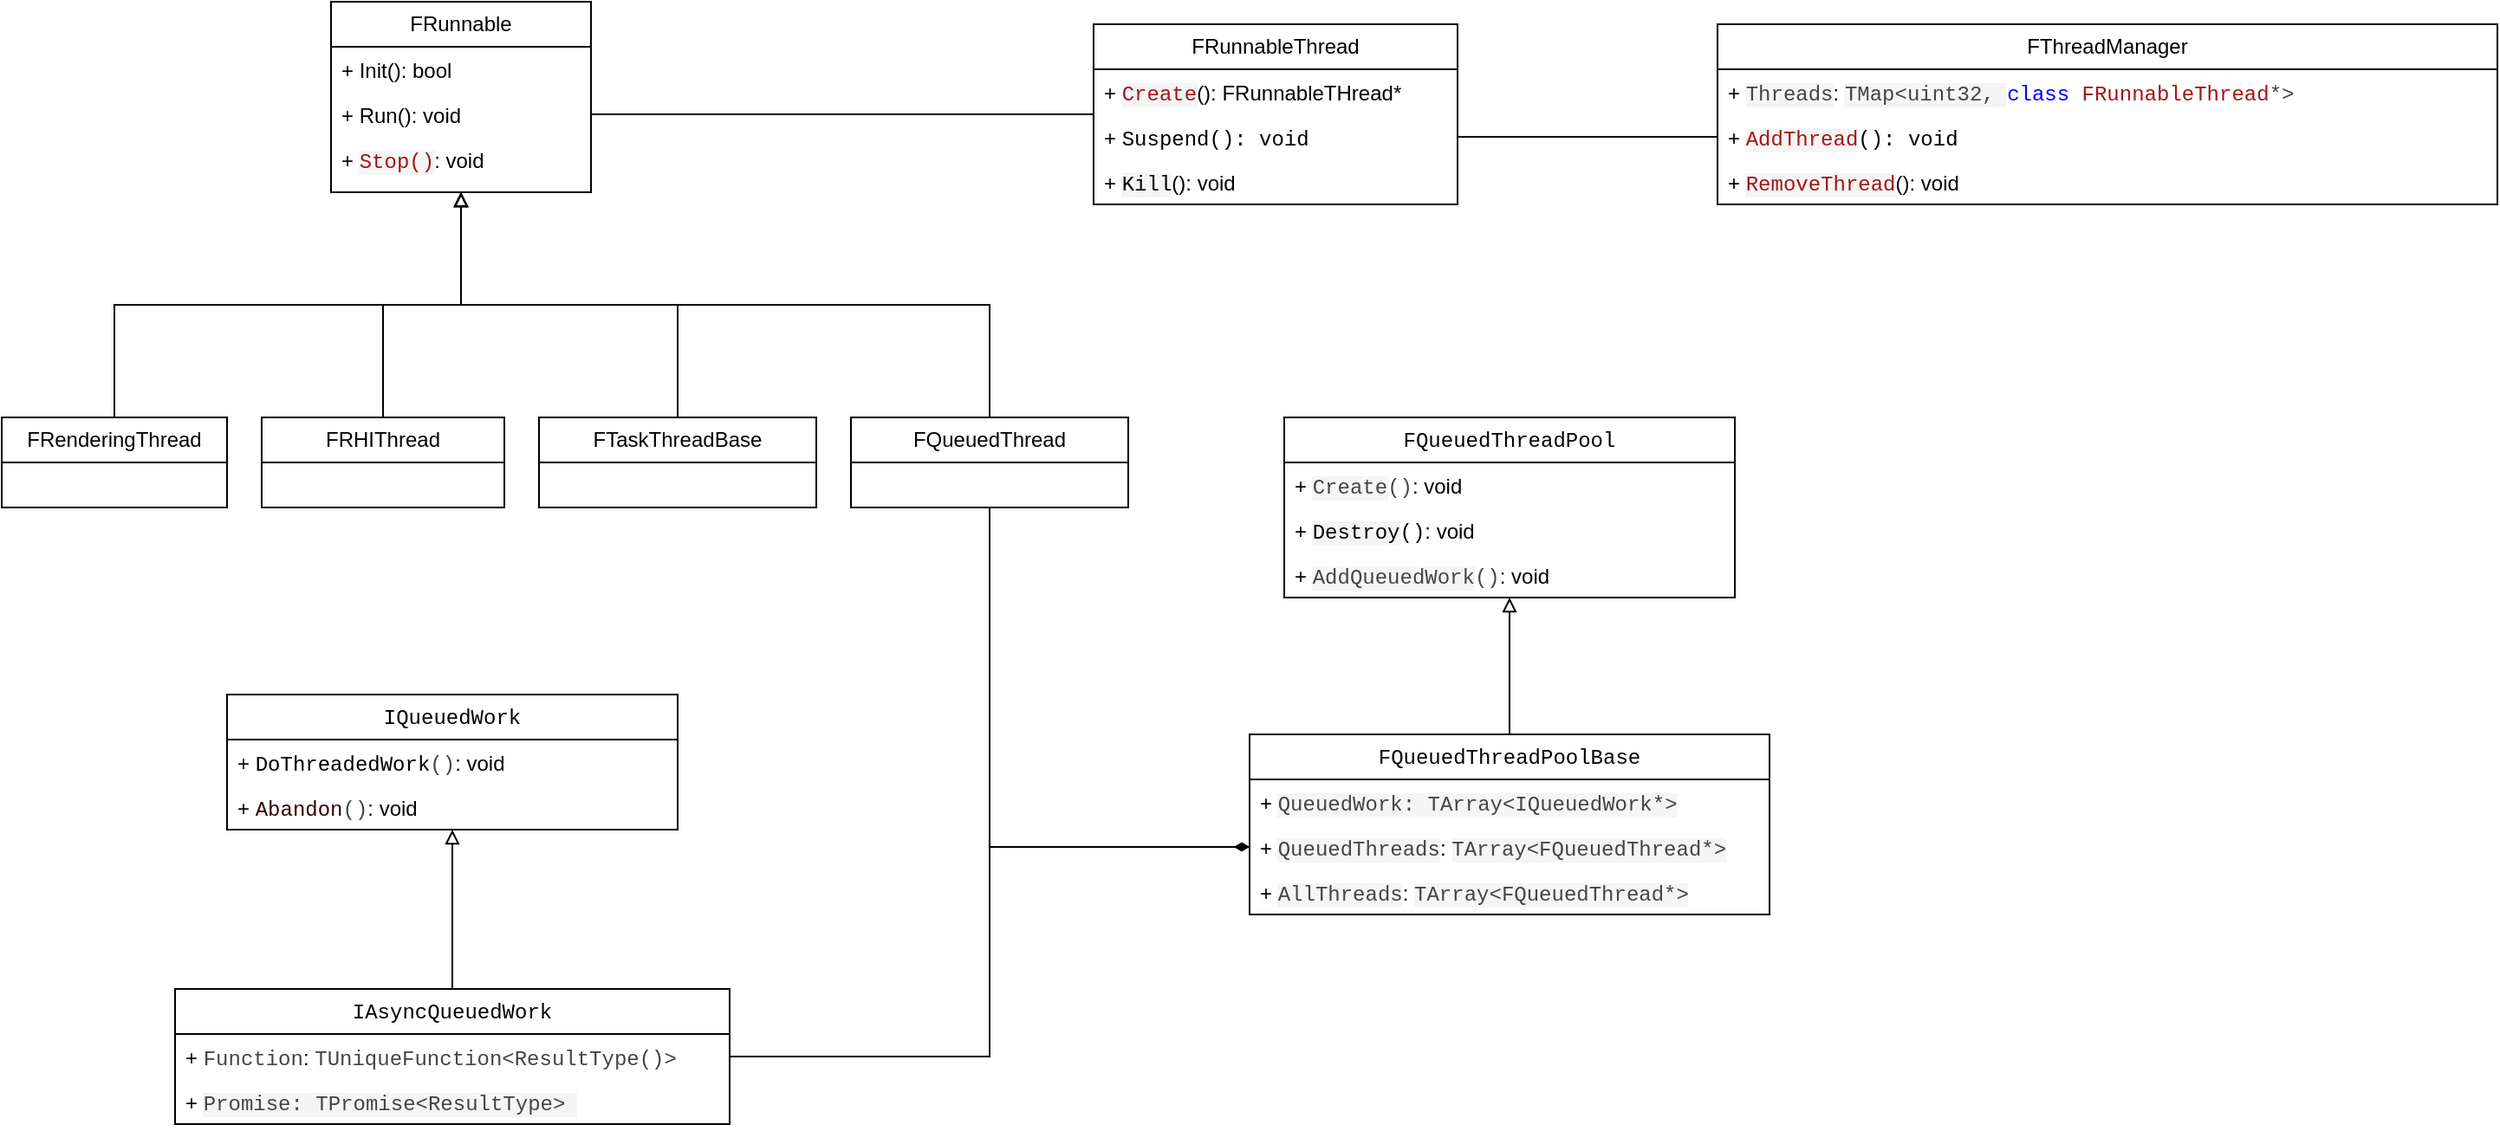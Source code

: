 <mxfile version="26.0.4">
  <diagram id="C5RBs43oDa-KdzZeNtuy" name="Page-1">
    <mxGraphModel dx="1426" dy="781" grid="1" gridSize="10" guides="1" tooltips="1" connect="1" arrows="1" fold="1" page="1" pageScale="1" pageWidth="827" pageHeight="1169" math="0" shadow="0">
      <root>
        <mxCell id="WIyWlLk6GJQsqaUBKTNV-0" />
        <mxCell id="WIyWlLk6GJQsqaUBKTNV-1" parent="WIyWlLk6GJQsqaUBKTNV-0" />
        <mxCell id="6xeoB1cbUCj7fCRLz8L4-13" style="edgeStyle=orthogonalEdgeStyle;rounded=0;orthogonalLoop=1;jettySize=auto;html=1;endArrow=none;endFill=0;startArrow=block;startFill=0;exitX=0.5;exitY=1;exitDx=0;exitDy=0;" edge="1" parent="WIyWlLk6GJQsqaUBKTNV-1" source="6xeoB1cbUCj7fCRLz8L4-0" target="6xeoB1cbUCj7fCRLz8L4-6">
          <mxGeometry relative="1" as="geometry" />
        </mxCell>
        <mxCell id="6xeoB1cbUCj7fCRLz8L4-16" style="edgeStyle=orthogonalEdgeStyle;rounded=0;orthogonalLoop=1;jettySize=auto;html=1;entryX=0.5;entryY=0;entryDx=0;entryDy=0;endArrow=none;endFill=0;startArrow=block;startFill=0;" edge="1" parent="WIyWlLk6GJQsqaUBKTNV-1" source="6xeoB1cbUCj7fCRLz8L4-0" target="6xeoB1cbUCj7fCRLz8L4-14">
          <mxGeometry relative="1" as="geometry" />
        </mxCell>
        <mxCell id="6xeoB1cbUCj7fCRLz8L4-19" style="edgeStyle=orthogonalEdgeStyle;rounded=0;orthogonalLoop=1;jettySize=auto;html=1;entryX=0.5;entryY=0;entryDx=0;entryDy=0;endArrow=none;endFill=0;startArrow=block;startFill=0;" edge="1" parent="WIyWlLk6GJQsqaUBKTNV-1" source="6xeoB1cbUCj7fCRLz8L4-0" target="6xeoB1cbUCj7fCRLz8L4-17">
          <mxGeometry relative="1" as="geometry" />
        </mxCell>
        <mxCell id="6xeoB1cbUCj7fCRLz8L4-0" value="FRunnable" style="swimlane;fontStyle=0;childLayout=stackLayout;horizontal=1;startSize=26;fillColor=none;horizontalStack=0;resizeParent=1;resizeParentMax=0;resizeLast=0;collapsible=1;marginBottom=0;whiteSpace=wrap;html=1;" vertex="1" parent="WIyWlLk6GJQsqaUBKTNV-1">
          <mxGeometry x="250" y="30" width="150" height="110" as="geometry" />
        </mxCell>
        <mxCell id="6xeoB1cbUCj7fCRLz8L4-1" value="+ Init(): bool" style="text;strokeColor=none;fillColor=none;align=left;verticalAlign=top;spacingLeft=4;spacingRight=4;overflow=hidden;rotatable=0;points=[[0,0.5],[1,0.5]];portConstraint=eastwest;whiteSpace=wrap;html=1;" vertex="1" parent="6xeoB1cbUCj7fCRLz8L4-0">
          <mxGeometry y="26" width="150" height="26" as="geometry" />
        </mxCell>
        <mxCell id="6xeoB1cbUCj7fCRLz8L4-2" value="+ Run(): void" style="text;strokeColor=none;fillColor=none;align=left;verticalAlign=top;spacingLeft=4;spacingRight=4;overflow=hidden;rotatable=0;points=[[0,0.5],[1,0.5]];portConstraint=eastwest;whiteSpace=wrap;html=1;" vertex="1" parent="6xeoB1cbUCj7fCRLz8L4-0">
          <mxGeometry y="52" width="150" height="26" as="geometry" />
        </mxCell>
        <mxCell id="6xeoB1cbUCj7fCRLz8L4-3" value="+ &lt;span style=&quot;color: rgb(163, 21, 21); font-family: &amp;quot;Courier New&amp;quot;, sans-serif; white-space-collapse: preserve; background-color: rgb(245, 245, 245);&quot;&gt;Stop()&lt;/span&gt;: void&amp;nbsp;" style="text;strokeColor=none;fillColor=none;align=left;verticalAlign=top;spacingLeft=4;spacingRight=4;overflow=hidden;rotatable=0;points=[[0,0.5],[1,0.5]];portConstraint=eastwest;whiteSpace=wrap;html=1;movable=0;resizable=0;deletable=0;editable=0;locked=1;connectable=0;" vertex="1" parent="6xeoB1cbUCj7fCRLz8L4-0">
          <mxGeometry y="78" width="150" height="32" as="geometry" />
        </mxCell>
        <mxCell id="6xeoB1cbUCj7fCRLz8L4-6" value="FRenderingThread" style="swimlane;fontStyle=0;childLayout=stackLayout;horizontal=1;startSize=26;fillColor=none;horizontalStack=0;resizeParent=1;resizeParentMax=0;resizeLast=0;collapsible=1;marginBottom=0;whiteSpace=wrap;html=1;" vertex="1" parent="WIyWlLk6GJQsqaUBKTNV-1">
          <mxGeometry x="60" y="270" width="130" height="52" as="geometry" />
        </mxCell>
        <mxCell id="6xeoB1cbUCj7fCRLz8L4-14" value="FTaskThreadBase" style="swimlane;fontStyle=0;childLayout=stackLayout;horizontal=1;startSize=26;fillColor=none;horizontalStack=0;resizeParent=1;resizeParentMax=0;resizeLast=0;collapsible=1;marginBottom=0;whiteSpace=wrap;html=1;" vertex="1" parent="WIyWlLk6GJQsqaUBKTNV-1">
          <mxGeometry x="370" y="270" width="160" height="52" as="geometry" />
        </mxCell>
        <mxCell id="6xeoB1cbUCj7fCRLz8L4-17" value="FRHIThread" style="swimlane;fontStyle=0;childLayout=stackLayout;horizontal=1;startSize=26;fillColor=none;horizontalStack=0;resizeParent=1;resizeParentMax=0;resizeLast=0;collapsible=1;marginBottom=0;whiteSpace=wrap;html=1;" vertex="1" parent="WIyWlLk6GJQsqaUBKTNV-1">
          <mxGeometry x="210" y="270" width="140" height="52" as="geometry" />
        </mxCell>
        <mxCell id="6xeoB1cbUCj7fCRLz8L4-23" style="edgeStyle=orthogonalEdgeStyle;rounded=0;orthogonalLoop=1;jettySize=auto;html=1;exitX=0.5;exitY=0;exitDx=0;exitDy=0;entryX=0.5;entryY=1;entryDx=0;entryDy=0;endArrow=block;endFill=0;startArrow=none;startFill=0;" edge="1" parent="WIyWlLk6GJQsqaUBKTNV-1" source="6xeoB1cbUCj7fCRLz8L4-20" target="6xeoB1cbUCj7fCRLz8L4-0">
          <mxGeometry relative="1" as="geometry" />
        </mxCell>
        <mxCell id="6xeoB1cbUCj7fCRLz8L4-59" style="edgeStyle=orthogonalEdgeStyle;rounded=0;orthogonalLoop=1;jettySize=auto;html=1;exitX=0.5;exitY=1;exitDx=0;exitDy=0;entryX=0;entryY=0.5;entryDx=0;entryDy=0;endArrow=diamondThin;endFill=1;" edge="1" parent="WIyWlLk6GJQsqaUBKTNV-1" source="6xeoB1cbUCj7fCRLz8L4-20" target="6xeoB1cbUCj7fCRLz8L4-56">
          <mxGeometry relative="1" as="geometry" />
        </mxCell>
        <mxCell id="6xeoB1cbUCj7fCRLz8L4-20" value="FQueuedThread" style="swimlane;fontStyle=0;childLayout=stackLayout;horizontal=1;startSize=26;fillColor=none;horizontalStack=0;resizeParent=1;resizeParentMax=0;resizeLast=0;collapsible=1;marginBottom=0;whiteSpace=wrap;html=1;" vertex="1" parent="WIyWlLk6GJQsqaUBKTNV-1">
          <mxGeometry x="550" y="270" width="160" height="52" as="geometry" />
        </mxCell>
        <mxCell id="6xeoB1cbUCj7fCRLz8L4-24" value="FRunnableThread" style="swimlane;fontStyle=0;childLayout=stackLayout;horizontal=1;startSize=26;fillColor=none;horizontalStack=0;resizeParent=1;resizeParentMax=0;resizeLast=0;collapsible=1;marginBottom=0;whiteSpace=wrap;html=1;" vertex="1" parent="WIyWlLk6GJQsqaUBKTNV-1">
          <mxGeometry x="690" y="43" width="210" height="104" as="geometry">
            <mxRectangle x="880" y="56" width="140" height="30" as="alternateBounds" />
          </mxGeometry>
        </mxCell>
        <mxCell id="6xeoB1cbUCj7fCRLz8L4-25" value="&lt;font&gt;+&amp;nbsp;&lt;span style=&quot;font-family: &amp;quot;Courier New&amp;quot;, sans-serif; white-space-collapse: preserve; background-color: rgb(245, 245, 245); color: rgb(163, 21, 21);&quot;&gt;Create&lt;/span&gt;(): FRunnableTHread*&lt;/font&gt;" style="text;strokeColor=none;fillColor=none;align=left;verticalAlign=top;spacingLeft=4;spacingRight=4;overflow=hidden;rotatable=0;points=[[0,0.5],[1,0.5]];portConstraint=eastwest;whiteSpace=wrap;html=1;" vertex="1" parent="6xeoB1cbUCj7fCRLz8L4-24">
          <mxGeometry y="26" width="210" height="26" as="geometry" />
        </mxCell>
        <mxCell id="6xeoB1cbUCj7fCRLz8L4-26" value="&lt;font&gt;+&amp;nbsp;&lt;span style=&quot;margin: 0px; padding: 0px; font-family: &amp;quot;Courier New&amp;quot;, sans-serif; white-space-collapse: preserve;&quot; class=&quot;hljs-title function_&quot;&gt;Suspend(): void&lt;/span&gt;&lt;/font&gt;" style="text;strokeColor=none;fillColor=none;align=left;verticalAlign=top;spacingLeft=4;spacingRight=4;overflow=hidden;rotatable=0;points=[[0,0.5],[1,0.5]];portConstraint=eastwest;whiteSpace=wrap;html=1;" vertex="1" parent="6xeoB1cbUCj7fCRLz8L4-24">
          <mxGeometry y="52" width="210" height="26" as="geometry" />
        </mxCell>
        <mxCell id="6xeoB1cbUCj7fCRLz8L4-30" value="&lt;font&gt;+ &lt;font face=&quot;Courier New, sans-serif&quot;&gt;&lt;span style=&quot;white-space-collapse: preserve; background-color: rgb(245, 245, 245);&quot;&gt;Kill&lt;/span&gt;&lt;/font&gt;(): void&lt;/font&gt;" style="text;align=left;verticalAlign=top;spacingLeft=4;spacingRight=4;overflow=hidden;rotatable=0;points=[[0,0.5],[1,0.5]];portConstraint=eastwest;whiteSpace=wrap;html=1;" vertex="1" parent="6xeoB1cbUCj7fCRLz8L4-24">
          <mxGeometry y="78" width="210" height="26" as="geometry" />
        </mxCell>
        <mxCell id="6xeoB1cbUCj7fCRLz8L4-28" style="edgeStyle=orthogonalEdgeStyle;rounded=0;orthogonalLoop=1;jettySize=auto;html=1;exitX=1;exitY=0.5;exitDx=0;exitDy=0;entryX=0;entryY=0.5;entryDx=0;entryDy=0;endArrow=none;endFill=0;" edge="1" parent="WIyWlLk6GJQsqaUBKTNV-1" source="6xeoB1cbUCj7fCRLz8L4-2" target="6xeoB1cbUCj7fCRLz8L4-24">
          <mxGeometry relative="1" as="geometry" />
        </mxCell>
        <mxCell id="6xeoB1cbUCj7fCRLz8L4-31" value="FThreadManager" style="swimlane;fontStyle=0;childLayout=stackLayout;horizontal=1;startSize=26;fillColor=none;horizontalStack=0;resizeParent=1;resizeParentMax=0;resizeLast=0;collapsible=1;marginBottom=0;whiteSpace=wrap;html=1;" vertex="1" parent="WIyWlLk6GJQsqaUBKTNV-1">
          <mxGeometry x="1050" y="43" width="450" height="104" as="geometry">
            <mxRectangle x="880" y="56" width="140" height="30" as="alternateBounds" />
          </mxGeometry>
        </mxCell>
        <mxCell id="6xeoB1cbUCj7fCRLz8L4-32" value="&lt;font&gt;+&amp;nbsp;&lt;span style=&quot;color: rgb(68, 68, 68); font-family: &amp;quot;Courier New&amp;quot;, sans-serif; white-space-collapse: preserve; background-color: rgb(245, 245, 245);&quot;&gt;Threads&lt;/span&gt;:&amp;nbsp;&lt;/font&gt;&lt;span style=&quot;color: rgb(68, 68, 68); font-family: &amp;quot;Courier New&amp;quot;, sans-serif; white-space-collapse: preserve; background-color: rgb(245, 245, 245);&quot;&gt;TMap&amp;lt;uint32, &lt;/span&gt;&lt;span style=&quot;margin: 0px; padding: 0px; color: rgb(68, 68, 68); font-family: &amp;quot;Courier New&amp;quot;, sans-serif; white-space-collapse: preserve;&quot; class=&quot;hljs-class&quot;&gt;&lt;span style=&quot;margin: 0px; padding: 0px; color: rgb(0, 0, 255);&quot; class=&quot;hljs-keyword&quot;&gt;class&lt;/span&gt; &lt;span style=&quot;margin: 0px; padding: 0px; color: rgb(163, 21, 21);&quot; class=&quot;hljs-title&quot;&gt;FRunnableThread&lt;/span&gt;*&amp;gt;&lt;/span&gt;" style="text;strokeColor=none;fillColor=none;align=left;verticalAlign=top;spacingLeft=4;spacingRight=4;overflow=hidden;rotatable=0;points=[[0,0.5],[1,0.5]];portConstraint=eastwest;whiteSpace=wrap;html=1;" vertex="1" parent="6xeoB1cbUCj7fCRLz8L4-31">
          <mxGeometry y="26" width="450" height="26" as="geometry" />
        </mxCell>
        <mxCell id="6xeoB1cbUCj7fCRLz8L4-33" value="&lt;font&gt;+&amp;nbsp;&lt;span style=&quot;margin: 0px; padding: 0px; font-family: &amp;quot;Courier New&amp;quot;, sans-serif; white-space-collapse: preserve;&quot; class=&quot;hljs-title function_&quot;&gt;&lt;span style=&quot;color: rgb(163, 21, 21); background-color: rgb(245, 245, 245);&quot;&gt;AddThread&lt;/span&gt;(): void&lt;/span&gt;&lt;/font&gt;" style="text;strokeColor=none;fillColor=none;align=left;verticalAlign=top;spacingLeft=4;spacingRight=4;overflow=hidden;rotatable=0;points=[[0,0.5],[1,0.5]];portConstraint=eastwest;whiteSpace=wrap;html=1;" vertex="1" parent="6xeoB1cbUCj7fCRLz8L4-31">
          <mxGeometry y="52" width="450" height="26" as="geometry" />
        </mxCell>
        <mxCell id="6xeoB1cbUCj7fCRLz8L4-34" value="&lt;font&gt;+&amp;nbsp;&lt;span style=&quot;color: rgb(163, 21, 21); font-family: &amp;quot;Courier New&amp;quot;, sans-serif; white-space-collapse: preserve; background-color: rgb(245, 245, 245);&quot;&gt;RemoveThread&lt;/span&gt;(): void&lt;/font&gt;" style="text;align=left;verticalAlign=top;spacingLeft=4;spacingRight=4;overflow=hidden;rotatable=0;points=[[0,0.5],[1,0.5]];portConstraint=eastwest;whiteSpace=wrap;html=1;" vertex="1" parent="6xeoB1cbUCj7fCRLz8L4-31">
          <mxGeometry y="78" width="450" height="26" as="geometry" />
        </mxCell>
        <mxCell id="6xeoB1cbUCj7fCRLz8L4-35" style="edgeStyle=orthogonalEdgeStyle;rounded=0;orthogonalLoop=1;jettySize=auto;html=1;exitX=1;exitY=0.5;exitDx=0;exitDy=0;entryX=0;entryY=0.5;entryDx=0;entryDy=0;endArrow=none;endFill=0;" edge="1" parent="WIyWlLk6GJQsqaUBKTNV-1" source="6xeoB1cbUCj7fCRLz8L4-26" target="6xeoB1cbUCj7fCRLz8L4-33">
          <mxGeometry relative="1" as="geometry" />
        </mxCell>
        <mxCell id="6xeoB1cbUCj7fCRLz8L4-40" value="&lt;span style=&quot;font-family: &amp;quot;Courier New&amp;quot;, sans-serif; text-align: start; white-space-collapse: preserve;&quot;&gt;&lt;font style=&quot;color: rgb(0, 0, 0);&quot;&gt;IQueuedWork&lt;/font&gt;&lt;/span&gt;" style="swimlane;fontStyle=0;childLayout=stackLayout;horizontal=1;startSize=26;fillColor=none;horizontalStack=0;resizeParent=1;resizeParentMax=0;resizeLast=0;collapsible=1;marginBottom=0;whiteSpace=wrap;html=1;" vertex="1" parent="WIyWlLk6GJQsqaUBKTNV-1">
          <mxGeometry x="190" y="430" width="260" height="78" as="geometry" />
        </mxCell>
        <mxCell id="6xeoB1cbUCj7fCRLz8L4-41" value="+&amp;nbsp;&lt;span style=&quot;margin: 0px; padding: 0px; font-family: &amp;quot;Courier New&amp;quot;, sans-serif; white-space-collapse: preserve;&quot; class=&quot;hljs-title function_&quot;&gt;&lt;font style=&quot;color: rgb(0, 0, 0);&quot;&gt;DoThreadedWork&lt;/font&gt;&lt;/span&gt;&lt;span style=&quot;margin: 0px; padding: 0px; color: rgb(68, 68, 68); font-family: &amp;quot;Courier New&amp;quot;, sans-serif; white-space-collapse: preserve;&quot; class=&quot;hljs-params&quot;&gt;()&lt;/span&gt;: void" style="text;strokeColor=none;fillColor=none;align=left;verticalAlign=top;spacingLeft=4;spacingRight=4;overflow=hidden;rotatable=0;points=[[0,0.5],[1,0.5]];portConstraint=eastwest;whiteSpace=wrap;html=1;" vertex="1" parent="6xeoB1cbUCj7fCRLz8L4-40">
          <mxGeometry y="26" width="260" height="26" as="geometry" />
        </mxCell>
        <mxCell id="6xeoB1cbUCj7fCRLz8L4-42" value="+&amp;nbsp;&lt;span style=&quot;margin: 0px; padding: 0px; font-family: &amp;quot;Courier New&amp;quot;, sans-serif; white-space-collapse: preserve;&quot; class=&quot;hljs-title function_&quot;&gt;&lt;font style=&quot;color: rgb(51, 0, 0);&quot;&gt;Abandon&lt;/font&gt;&lt;/span&gt;&lt;span style=&quot;margin: 0px; padding: 0px; color: rgb(68, 68, 68); font-family: &amp;quot;Courier New&amp;quot;, sans-serif; white-space-collapse: preserve;&quot; class=&quot;hljs-params&quot;&gt;()&lt;/span&gt;: void" style="text;strokeColor=none;fillColor=none;align=left;verticalAlign=top;spacingLeft=4;spacingRight=4;overflow=hidden;rotatable=1;points=[[0,0.5],[1,0.5]];portConstraint=eastwest;whiteSpace=wrap;html=1;movable=1;resizable=1;deletable=1;editable=1;locked=0;connectable=1;" vertex="1" parent="6xeoB1cbUCj7fCRLz8L4-40">
          <mxGeometry y="52" width="260" height="26" as="geometry" />
        </mxCell>
        <mxCell id="6xeoB1cbUCj7fCRLz8L4-48" style="edgeStyle=orthogonalEdgeStyle;rounded=0;orthogonalLoop=1;jettySize=auto;html=1;exitX=0.5;exitY=0;exitDx=0;exitDy=0;entryX=0.5;entryY=1;entryDx=0;entryDy=0;endArrow=block;endFill=0;" edge="1" parent="WIyWlLk6GJQsqaUBKTNV-1" source="6xeoB1cbUCj7fCRLz8L4-44" target="6xeoB1cbUCj7fCRLz8L4-40">
          <mxGeometry relative="1" as="geometry" />
        </mxCell>
        <mxCell id="6xeoB1cbUCj7fCRLz8L4-44" value="&lt;span style=&quot;font-family: &amp;quot;Courier New&amp;quot;, sans-serif; text-align: start; white-space-collapse: preserve;&quot;&gt;&lt;font style=&quot;color: rgb(0, 0, 0);&quot;&gt;IAsyncQueuedWork&lt;/font&gt;&lt;/span&gt;" style="swimlane;fontStyle=0;childLayout=stackLayout;horizontal=1;startSize=26;fillColor=none;horizontalStack=0;resizeParent=1;resizeParentMax=0;resizeLast=0;collapsible=1;marginBottom=0;whiteSpace=wrap;html=1;" vertex="1" parent="WIyWlLk6GJQsqaUBKTNV-1">
          <mxGeometry x="160" y="600" width="320" height="78" as="geometry" />
        </mxCell>
        <mxCell id="6xeoB1cbUCj7fCRLz8L4-45" value="&lt;span&gt;+&amp;nbsp;&lt;span style=&quot;color: rgb(68, 68, 68); font-family: &amp;quot;Courier New&amp;quot;, sans-serif; white-space-collapse: preserve;&quot;&gt;Function&lt;/span&gt;:&amp;nbsp;&lt;span style=&quot;color: rgb(68, 68, 68); font-family: &amp;quot;Courier New&amp;quot;, sans-serif; white-space-collapse: preserve;&quot;&gt;TUniqueFunction&amp;lt;ResultType()&amp;gt;&lt;/span&gt;&lt;/span&gt;" style="text;strokeColor=none;fillColor=none;align=left;verticalAlign=top;spacingLeft=4;spacingRight=4;overflow=hidden;rotatable=0;points=[[0,0.5],[1,0.5]];portConstraint=eastwest;whiteSpace=wrap;html=1;" vertex="1" parent="6xeoB1cbUCj7fCRLz8L4-44">
          <mxGeometry y="26" width="320" height="26" as="geometry" />
        </mxCell>
        <mxCell id="6xeoB1cbUCj7fCRLz8L4-46" value="+&amp;nbsp;&lt;span style=&quot;color: rgb(68, 68, 68); font-family: &amp;quot;Courier New&amp;quot;, sans-serif; white-space-collapse: preserve; background-color: rgb(245, 245, 245);&quot;&gt;Promise: &lt;/span&gt;&lt;span style=&quot;color: rgb(68, 68, 68); font-family: &amp;quot;Courier New&amp;quot;, sans-serif; white-space-collapse: preserve; background-color: rgb(245, 245, 245);&quot;&gt;TPromise&amp;lt;ResultType&amp;gt; &lt;/span&gt;" style="text;strokeColor=none;fillColor=none;align=left;verticalAlign=top;spacingLeft=4;spacingRight=4;overflow=hidden;rotatable=0;points=[[0,0.5],[1,0.5]];portConstraint=eastwest;whiteSpace=wrap;html=1;" vertex="1" parent="6xeoB1cbUCj7fCRLz8L4-44">
          <mxGeometry y="52" width="320" height="26" as="geometry" />
        </mxCell>
        <mxCell id="6xeoB1cbUCj7fCRLz8L4-50" value="&lt;span style=&quot;font-family: &amp;quot;Courier New&amp;quot;, sans-serif; text-align: start; white-space-collapse: preserve;&quot;&gt;&lt;font style=&quot;color: rgb(0, 0, 0);&quot;&gt;FQueuedThreadPool&lt;/font&gt;&lt;/span&gt;" style="swimlane;fontStyle=0;childLayout=stackLayout;horizontal=1;startSize=26;fillColor=none;horizontalStack=0;resizeParent=1;resizeParentMax=0;resizeLast=0;collapsible=1;marginBottom=0;whiteSpace=wrap;html=1;" vertex="1" parent="WIyWlLk6GJQsqaUBKTNV-1">
          <mxGeometry x="800" y="270" width="260" height="104" as="geometry" />
        </mxCell>
        <mxCell id="6xeoB1cbUCj7fCRLz8L4-51" value="&lt;font style=&quot;color: rgb(0, 0, 0);&quot;&gt;+&amp;nbsp;&lt;span style=&quot;margin: 0px; padding: 0px; font-family: &amp;quot;Courier New&amp;quot;, sans-serif; white-space-collapse: preserve; color: rgb(68, 68, 68);&quot; class=&quot;hljs-params&quot;&gt;&lt;span style=&quot;background-color: rgb(245, 245, 245);&quot;&gt;Create&lt;/span&gt;()&lt;/span&gt;: void&lt;/font&gt;" style="text;strokeColor=none;fillColor=none;align=left;verticalAlign=top;spacingLeft=4;spacingRight=4;overflow=hidden;rotatable=0;points=[[0,0.5],[1,0.5]];portConstraint=eastwest;whiteSpace=wrap;html=1;" vertex="1" parent="6xeoB1cbUCj7fCRLz8L4-50">
          <mxGeometry y="26" width="260" height="26" as="geometry" />
        </mxCell>
        <mxCell id="6xeoB1cbUCj7fCRLz8L4-52" value="&lt;font style=&quot;color: rgb(0, 0, 0);&quot;&gt;+&amp;nbsp;&lt;span style=&quot;margin: 0px; padding: 0px; font-family: &amp;quot;Courier New&amp;quot;, sans-serif; white-space-collapse: preserve;&quot; class=&quot;hljs-params&quot;&gt;&lt;span style=&quot;background-color: rgb(245, 245, 245);&quot;&gt;Destroy&lt;/span&gt;()&lt;/span&gt;: void&lt;/font&gt;" style="text;strokeColor=none;fillColor=none;align=left;verticalAlign=top;spacingLeft=4;spacingRight=4;overflow=hidden;rotatable=1;points=[[0,0.5],[1,0.5]];portConstraint=eastwest;whiteSpace=wrap;html=1;movable=1;resizable=1;deletable=1;editable=1;locked=0;connectable=1;" vertex="1" parent="6xeoB1cbUCj7fCRLz8L4-50">
          <mxGeometry y="52" width="260" height="26" as="geometry" />
        </mxCell>
        <mxCell id="6xeoB1cbUCj7fCRLz8L4-53" value="&lt;font style=&quot;color: rgb(0, 0, 0);&quot;&gt;+&amp;nbsp;&lt;span style=&quot;margin: 0px; padding: 0px; font-family: &amp;quot;Courier New&amp;quot;, sans-serif; white-space-collapse: preserve; color: rgb(68, 68, 68);&quot; class=&quot;hljs-params&quot;&gt;&lt;span style=&quot;background-color: rgb(245, 245, 245);&quot;&gt;AddQueuedWork&lt;/span&gt;()&lt;/span&gt;: void&lt;/font&gt;" style="text;strokeColor=none;fillColor=none;align=left;verticalAlign=top;spacingLeft=4;spacingRight=4;overflow=hidden;rotatable=1;points=[[0,0.5],[1,0.5]];portConstraint=eastwest;whiteSpace=wrap;html=1;movable=1;resizable=1;deletable=1;editable=1;locked=0;connectable=1;" vertex="1" parent="6xeoB1cbUCj7fCRLz8L4-50">
          <mxGeometry y="78" width="260" height="26" as="geometry" />
        </mxCell>
        <mxCell id="6xeoB1cbUCj7fCRLz8L4-58" style="edgeStyle=orthogonalEdgeStyle;rounded=0;orthogonalLoop=1;jettySize=auto;html=1;entryX=0.5;entryY=1;entryDx=0;entryDy=0;endArrow=block;endFill=0;" edge="1" parent="WIyWlLk6GJQsqaUBKTNV-1" source="6xeoB1cbUCj7fCRLz8L4-54" target="6xeoB1cbUCj7fCRLz8L4-50">
          <mxGeometry relative="1" as="geometry">
            <mxPoint x="900" y="393" as="targetPoint" />
          </mxGeometry>
        </mxCell>
        <mxCell id="6xeoB1cbUCj7fCRLz8L4-54" value="&lt;span style=&quot;font-family: &amp;quot;Courier New&amp;quot;, sans-serif; text-align: start; white-space-collapse: preserve;&quot;&gt;&lt;font style=&quot;color: rgb(0, 0, 0);&quot;&gt;FQueuedThreadPoolBase&lt;/font&gt;&lt;/span&gt;" style="swimlane;fontStyle=0;childLayout=stackLayout;horizontal=1;startSize=26;fillColor=none;horizontalStack=0;resizeParent=1;resizeParentMax=0;resizeLast=0;collapsible=1;marginBottom=0;whiteSpace=wrap;html=1;" vertex="1" parent="WIyWlLk6GJQsqaUBKTNV-1">
          <mxGeometry x="780" y="453" width="300" height="104" as="geometry" />
        </mxCell>
        <mxCell id="6xeoB1cbUCj7fCRLz8L4-55" value="&lt;font style=&quot;color: rgb(0, 0, 0);&quot;&gt;+&amp;nbsp;&lt;/font&gt;&lt;span style=&quot;color: rgb(68, 68, 68); font-family: &amp;quot;Courier New&amp;quot;, sans-serif; white-space-collapse: preserve; background-color: rgb(245, 245, 245);&quot;&gt;QueuedWork: &lt;/span&gt;&lt;span style=&quot;color: rgb(68, 68, 68); font-family: &amp;quot;Courier New&amp;quot;, sans-serif; white-space-collapse: preserve; background-color: rgb(245, 245, 245);&quot;&gt;TArray&amp;lt;IQueuedWork*&amp;gt;&lt;/span&gt;" style="text;strokeColor=none;fillColor=none;align=left;verticalAlign=top;spacingLeft=4;spacingRight=4;overflow=hidden;rotatable=0;points=[[0,0.5],[1,0.5]];portConstraint=eastwest;whiteSpace=wrap;html=1;" vertex="1" parent="6xeoB1cbUCj7fCRLz8L4-54">
          <mxGeometry y="26" width="300" height="26" as="geometry" />
        </mxCell>
        <mxCell id="6xeoB1cbUCj7fCRLz8L4-56" value="&lt;font style=&quot;color: rgb(0, 0, 0);&quot;&gt;+&amp;nbsp;&lt;span style=&quot;color: rgb(68, 68, 68); font-family: &amp;quot;Courier New&amp;quot;, sans-serif; white-space-collapse: preserve; background-color: rgb(245, 245, 245);&quot;&gt;QueuedThreads&lt;/span&gt;:&amp;nbsp;&lt;/font&gt;&lt;span style=&quot;color: rgb(68, 68, 68); font-family: &amp;quot;Courier New&amp;quot;, sans-serif; white-space-collapse: preserve; background-color: rgb(245, 245, 245);&quot;&gt;TArray&amp;lt;FQueuedThread*&amp;gt;&lt;/span&gt;" style="text;strokeColor=none;fillColor=none;align=left;verticalAlign=top;spacingLeft=4;spacingRight=4;overflow=hidden;rotatable=1;points=[[0,0.5],[1,0.5]];portConstraint=eastwest;whiteSpace=wrap;html=1;movable=1;resizable=1;deletable=1;editable=1;locked=0;connectable=1;" vertex="1" parent="6xeoB1cbUCj7fCRLz8L4-54">
          <mxGeometry y="52" width="300" height="26" as="geometry" />
        </mxCell>
        <mxCell id="6xeoB1cbUCj7fCRLz8L4-57" value="&lt;font style=&quot;color: rgb(0, 0, 0);&quot;&gt;+&amp;nbsp;&lt;span style=&quot;color: rgb(68, 68, 68); font-family: &amp;quot;Courier New&amp;quot;, sans-serif; white-space-collapse: preserve; background-color: rgb(245, 245, 245);&quot;&gt;AllThreads&lt;/span&gt;:&amp;nbsp;&lt;/font&gt;&lt;span style=&quot;color: rgb(68, 68, 68); font-family: &amp;quot;Courier New&amp;quot;, sans-serif; white-space-collapse: preserve; background-color: rgb(245, 245, 245);&quot;&gt;TArray&amp;lt;FQueuedThread*&amp;gt;&lt;/span&gt;" style="text;strokeColor=none;fillColor=none;align=left;verticalAlign=top;spacingLeft=4;spacingRight=4;overflow=hidden;rotatable=1;points=[[0,0.5],[1,0.5]];portConstraint=eastwest;whiteSpace=wrap;html=1;movable=1;resizable=1;deletable=1;editable=1;locked=0;connectable=1;" vertex="1" parent="6xeoB1cbUCj7fCRLz8L4-54">
          <mxGeometry y="78" width="300" height="26" as="geometry" />
        </mxCell>
        <mxCell id="6xeoB1cbUCj7fCRLz8L4-60" style="edgeStyle=orthogonalEdgeStyle;rounded=0;orthogonalLoop=1;jettySize=auto;html=1;exitX=1;exitY=0.5;exitDx=0;exitDy=0;entryX=0;entryY=0.5;entryDx=0;entryDy=0;endArrow=diamondThin;endFill=1;" edge="1" parent="WIyWlLk6GJQsqaUBKTNV-1" source="6xeoB1cbUCj7fCRLz8L4-45" target="6xeoB1cbUCj7fCRLz8L4-56">
          <mxGeometry relative="1" as="geometry" />
        </mxCell>
      </root>
    </mxGraphModel>
  </diagram>
</mxfile>
